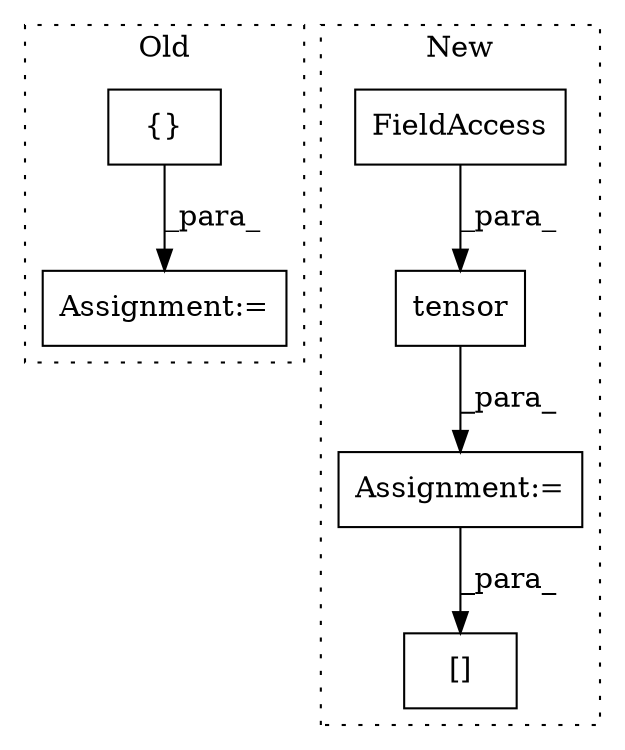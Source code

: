 digraph G {
subgraph cluster0 {
1 [label="{}" a="4" s="1610" l="2" shape="box"];
4 [label="Assignment:=" a="7" s="1815" l="1" shape="box"];
label = "Old";
style="dotted";
}
subgraph cluster1 {
2 [label="tensor" a="32" s="1510,1669" l="18,1" shape="box"];
3 [label="Assignment:=" a="7" s="1503" l="1" shape="box"];
5 [label="FieldAccess" a="22" s="1659" l="10" shape="box"];
6 [label="[]" a="2" s="1899,1952" l="12,2" shape="box"];
label = "New";
style="dotted";
}
1 -> 4 [label="_para_"];
2 -> 3 [label="_para_"];
3 -> 6 [label="_para_"];
5 -> 2 [label="_para_"];
}